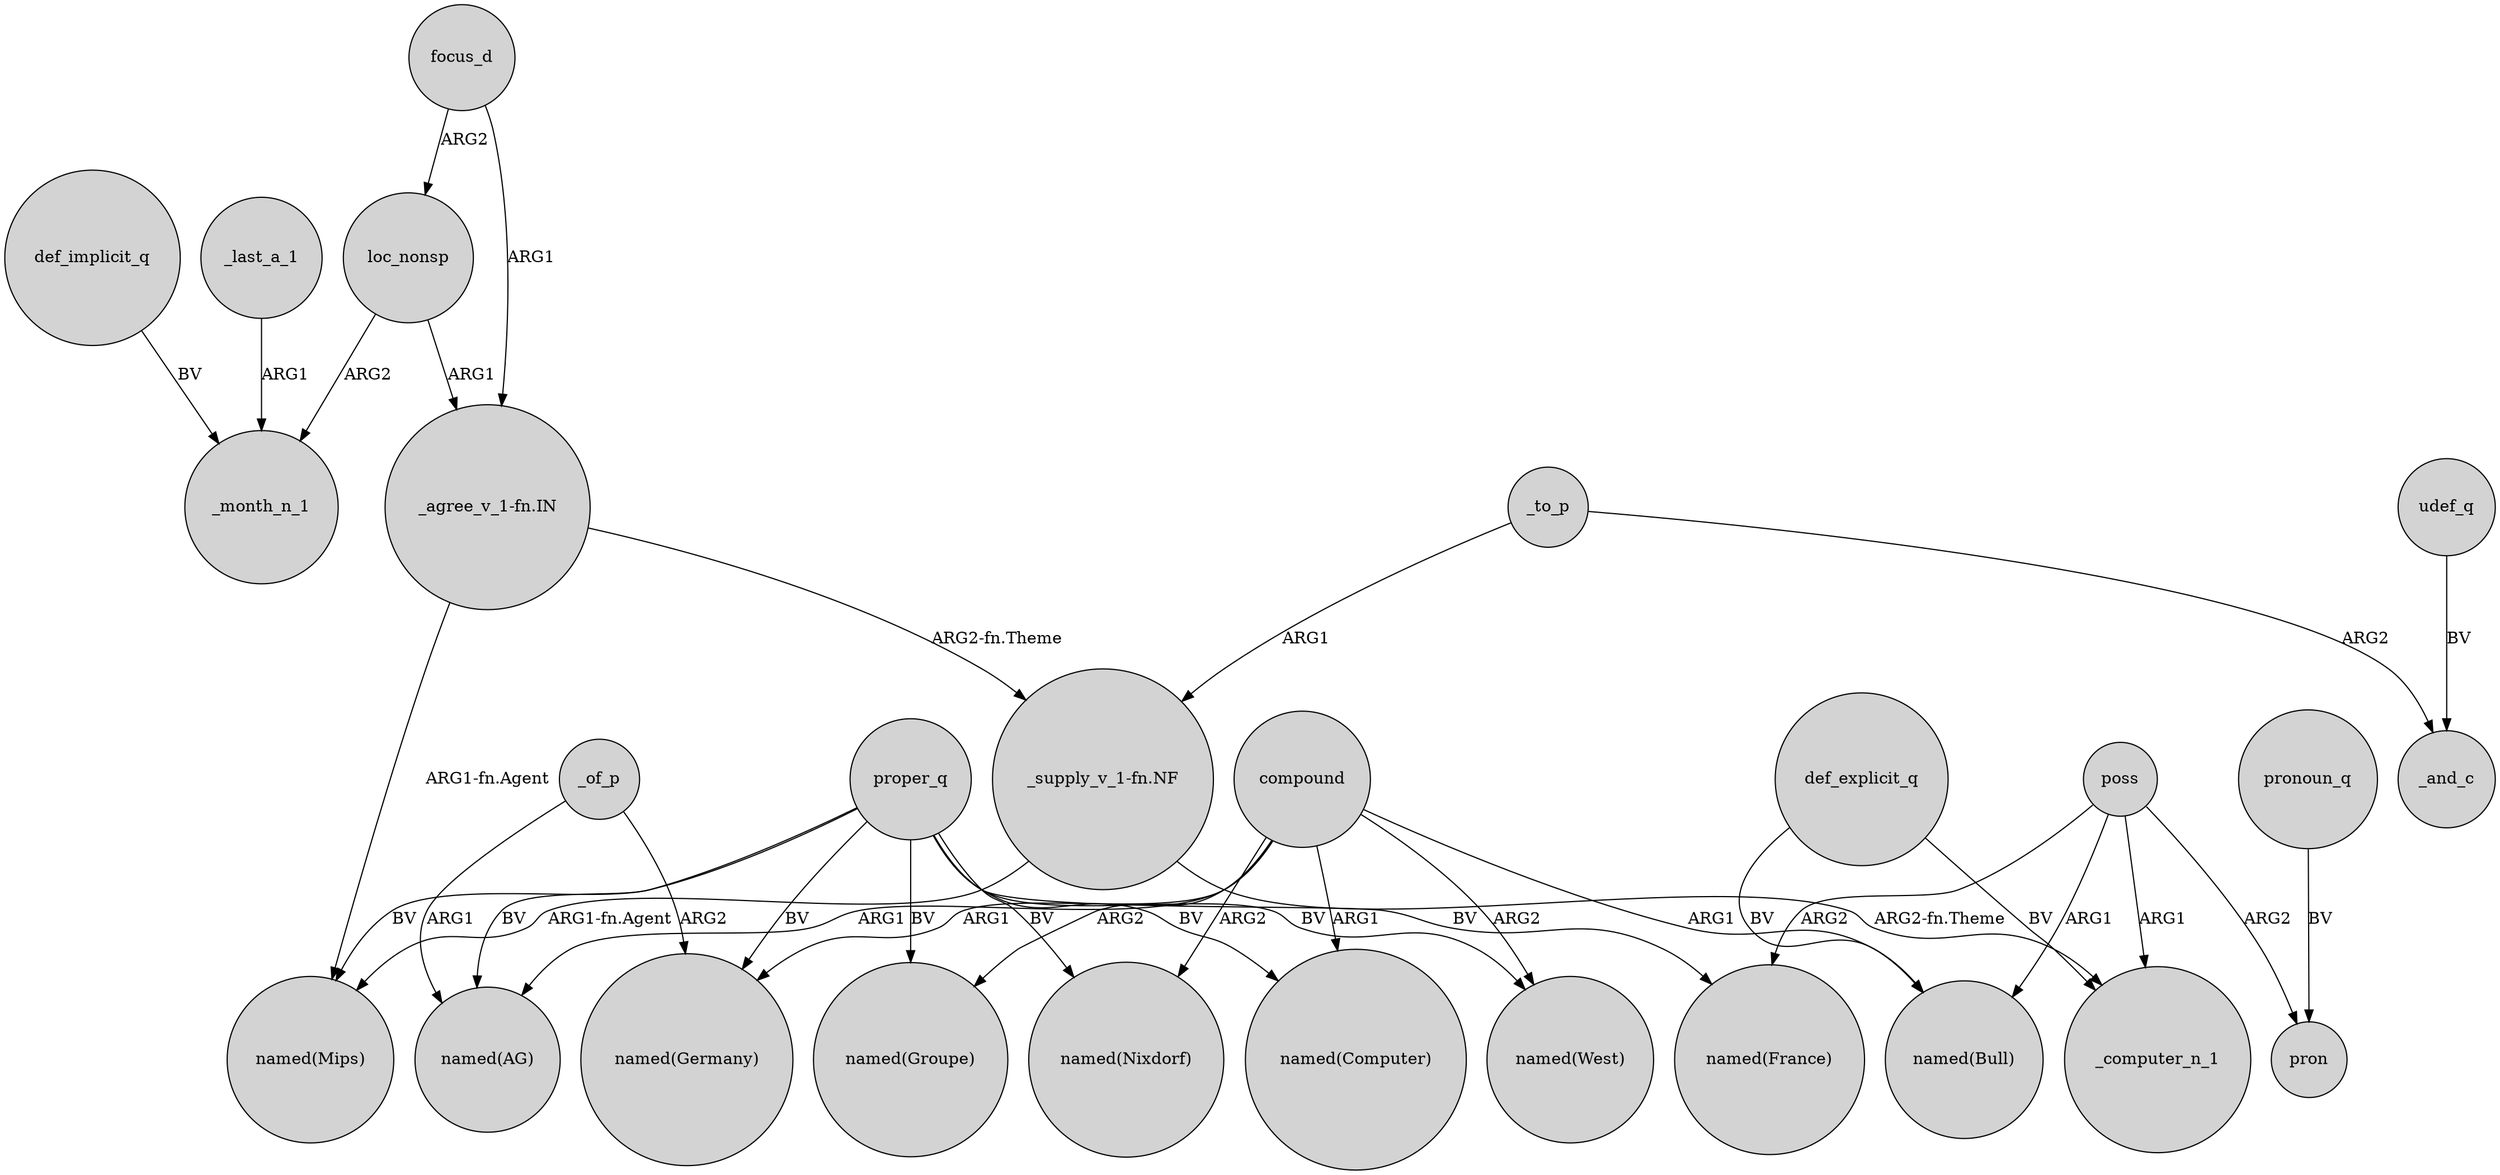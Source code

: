 digraph {
	node [shape=circle style=filled]
	focus_d -> loc_nonsp [label=ARG2]
	def_implicit_q -> _month_n_1 [label=BV]
	"_agree_v_1-fn.IN" -> "named(Mips)" [label="ARG1-fn.Agent"]
	_of_p -> "named(AG)" [label=ARG1]
	_of_p -> "named(Germany)" [label=ARG2]
	compound -> "named(West)" [label=ARG2]
	proper_q -> "named(Germany)" [label=BV]
	poss -> pron [label=ARG2]
	def_explicit_q -> _computer_n_1 [label=BV]
	proper_q -> "named(France)" [label=BV]
	poss -> "named(Bull)" [label=ARG1]
	compound -> "named(Bull)" [label=ARG1]
	proper_q -> "named(Nixdorf)" [label=BV]
	proper_q -> "named(West)" [label=BV]
	_to_p -> _and_c [label=ARG2]
	"_supply_v_1-fn.NF" -> _computer_n_1 [label="ARG2-fn.Theme"]
	def_explicit_q -> "named(Bull)" [label=BV]
	compound -> "named(Nixdorf)" [label=ARG2]
	poss -> "named(France)" [label=ARG2]
	proper_q -> "named(AG)" [label=BV]
	compound -> "named(Computer)" [label=ARG1]
	pronoun_q -> pron [label=BV]
	"_supply_v_1-fn.NF" -> "named(Mips)" [label="ARG1-fn.Agent"]
	compound -> "named(AG)" [label=ARG1]
	poss -> _computer_n_1 [label=ARG1]
	proper_q -> "named(Groupe)" [label=BV]
	compound -> "named(Germany)" [label=ARG1]
	loc_nonsp -> "_agree_v_1-fn.IN" [label=ARG1]
	_to_p -> "_supply_v_1-fn.NF" [label=ARG1]
	"_agree_v_1-fn.IN" -> "_supply_v_1-fn.NF" [label="ARG2-fn.Theme"]
	proper_q -> "named(Computer)" [label=BV]
	_last_a_1 -> _month_n_1 [label=ARG1]
	compound -> "named(Groupe)" [label=ARG2]
	proper_q -> "named(Mips)" [label=BV]
	loc_nonsp -> _month_n_1 [label=ARG2]
	focus_d -> "_agree_v_1-fn.IN" [label=ARG1]
	udef_q -> _and_c [label=BV]
}
